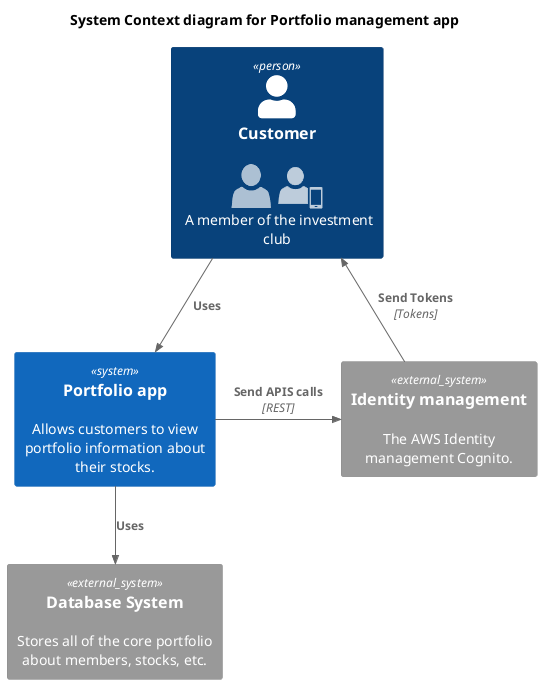 @startuml
!include <c4/C4_Context.puml>  

'ref http://plantuml.com/stdlib
!include <office/Users/user.puml>
!include <office/Users/mobile_user.puml>

'LAYOUT_WITH_LEGEND

title System Context diagram for Portfolio management app

Person(customer  , Customer , "<$user> <$mobile_user>\n A member of the investment club" )

System(portfolio_app, "Portfolio app", "Allows customers to view portfolio information about their stocks.")

System_Ext(identity_management, "Identity management", "The AWS Identity management Cognito.")
System_Ext(database, "Database System", "Stores all of the core portfolio about members, stocks, etc.")

Rel(customer, portfolio_app, "Uses")

Rel_Back(customer, identity_management, "Send Tokens", "Tokens")
Rel_Neighbor(portfolio_app, identity_management, "Send APIS calls", "REST")
Rel(portfolio_app, database, "Uses")
@enduml